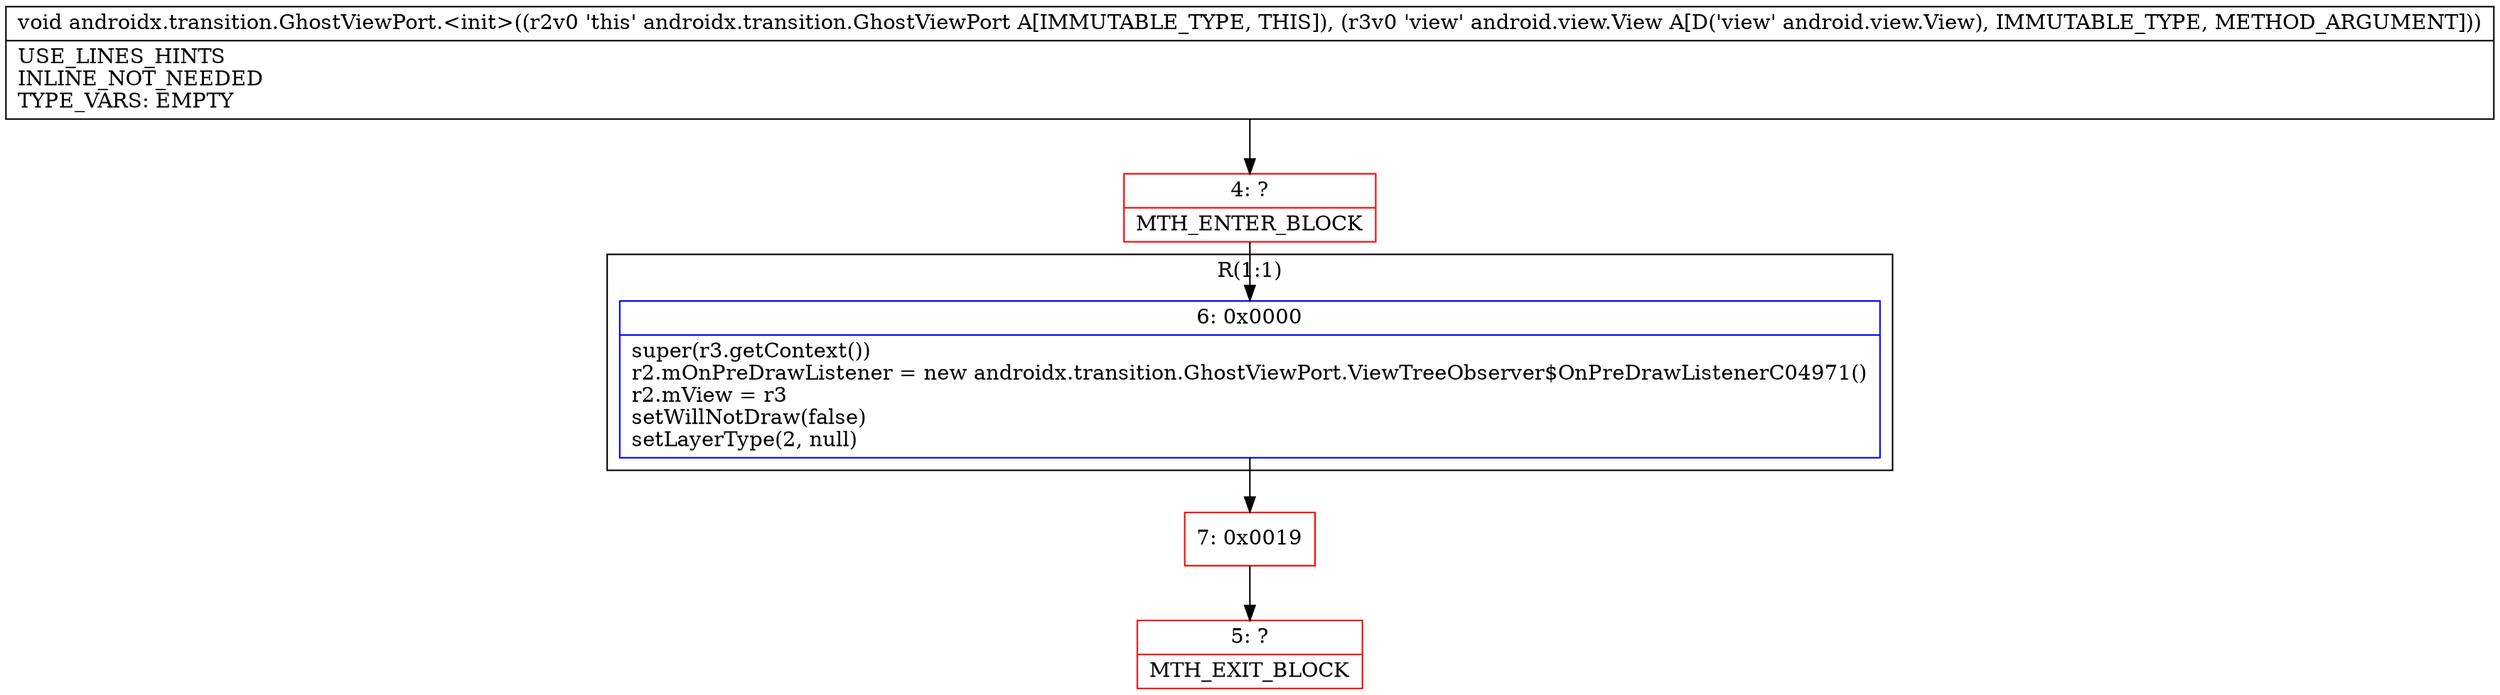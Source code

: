 digraph "CFG forandroidx.transition.GhostViewPort.\<init\>(Landroid\/view\/View;)V" {
subgraph cluster_Region_240197506 {
label = "R(1:1)";
node [shape=record,color=blue];
Node_6 [shape=record,label="{6\:\ 0x0000|super(r3.getContext())\lr2.mOnPreDrawListener = new androidx.transition.GhostViewPort.ViewTreeObserver$OnPreDrawListenerC04971()\lr2.mView = r3\lsetWillNotDraw(false)\lsetLayerType(2, null)\l}"];
}
Node_4 [shape=record,color=red,label="{4\:\ ?|MTH_ENTER_BLOCK\l}"];
Node_7 [shape=record,color=red,label="{7\:\ 0x0019}"];
Node_5 [shape=record,color=red,label="{5\:\ ?|MTH_EXIT_BLOCK\l}"];
MethodNode[shape=record,label="{void androidx.transition.GhostViewPort.\<init\>((r2v0 'this' androidx.transition.GhostViewPort A[IMMUTABLE_TYPE, THIS]), (r3v0 'view' android.view.View A[D('view' android.view.View), IMMUTABLE_TYPE, METHOD_ARGUMENT]))  | USE_LINES_HINTS\lINLINE_NOT_NEEDED\lTYPE_VARS: EMPTY\l}"];
MethodNode -> Node_4;Node_6 -> Node_7;
Node_4 -> Node_6;
Node_7 -> Node_5;
}

